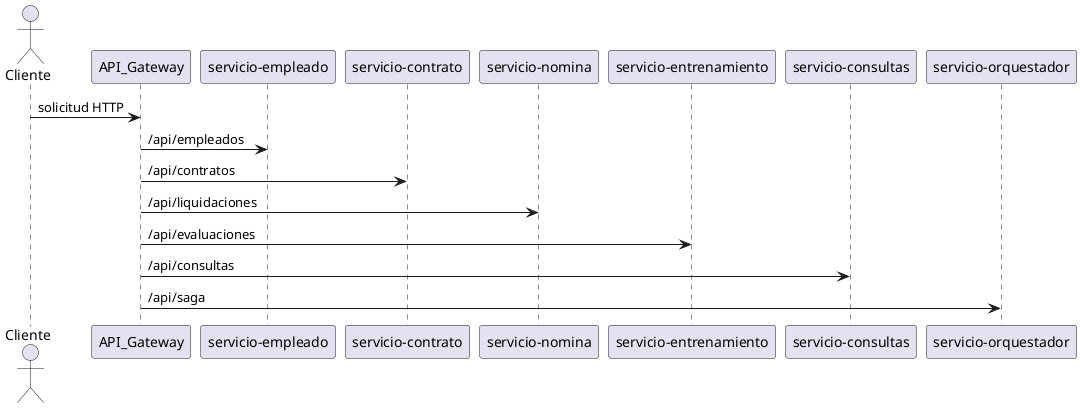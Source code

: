 @startuml
actor Cliente
Cliente -> API_Gateway : solicitud HTTP
API_Gateway -> "servicio-empleado" : /api/empleados
API_Gateway -> "servicio-contrato" : /api/contratos
API_Gateway -> "servicio-nomina" : /api/liquidaciones
API_Gateway -> "servicio-entrenamiento" : /api/evaluaciones
API_Gateway -> "servicio-consultas" : /api/consultas
API_Gateway -> "servicio-orquestador" : /api/saga
@enduml
